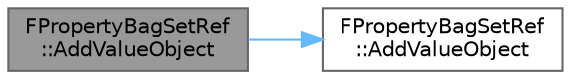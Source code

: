 digraph "FPropertyBagSetRef::AddValueObject"
{
 // INTERACTIVE_SVG=YES
 // LATEX_PDF_SIZE
  bgcolor="transparent";
  edge [fontname=Helvetica,fontsize=10,labelfontname=Helvetica,labelfontsize=10];
  node [fontname=Helvetica,fontsize=10,shape=box,height=0.2,width=0.4];
  rankdir="LR";
  Node1 [id="Node000001",label="FPropertyBagSetRef\l::AddValueObject",height=0.2,width=0.4,color="gray40", fillcolor="grey60", style="filled", fontcolor="black",tooltip="Adds object pointer value specified type."];
  Node1 -> Node2 [id="edge1_Node000001_Node000002",color="steelblue1",style="solid",tooltip=" "];
  Node2 [id="Node000002",label="FPropertyBagSetRef\l::AddValueObject",height=0.2,width=0.4,color="grey40", fillcolor="white", style="filled",URL="$d7/d67/classFPropertyBagSetRef.html#a00875569ce5b7a4b474d9879d22551c8",tooltip=" "];
}
